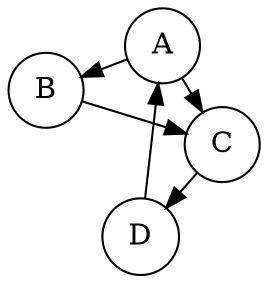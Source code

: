 digraph G {
   layout=fdp;
   splines=true;
   overlap=false;
   node [shape=circle];

   // node positions
   A [pos="0,0!"];
   
   A -> B;
   B -> C;
   C -> D;
   D -> A;
   A -> C;
}
